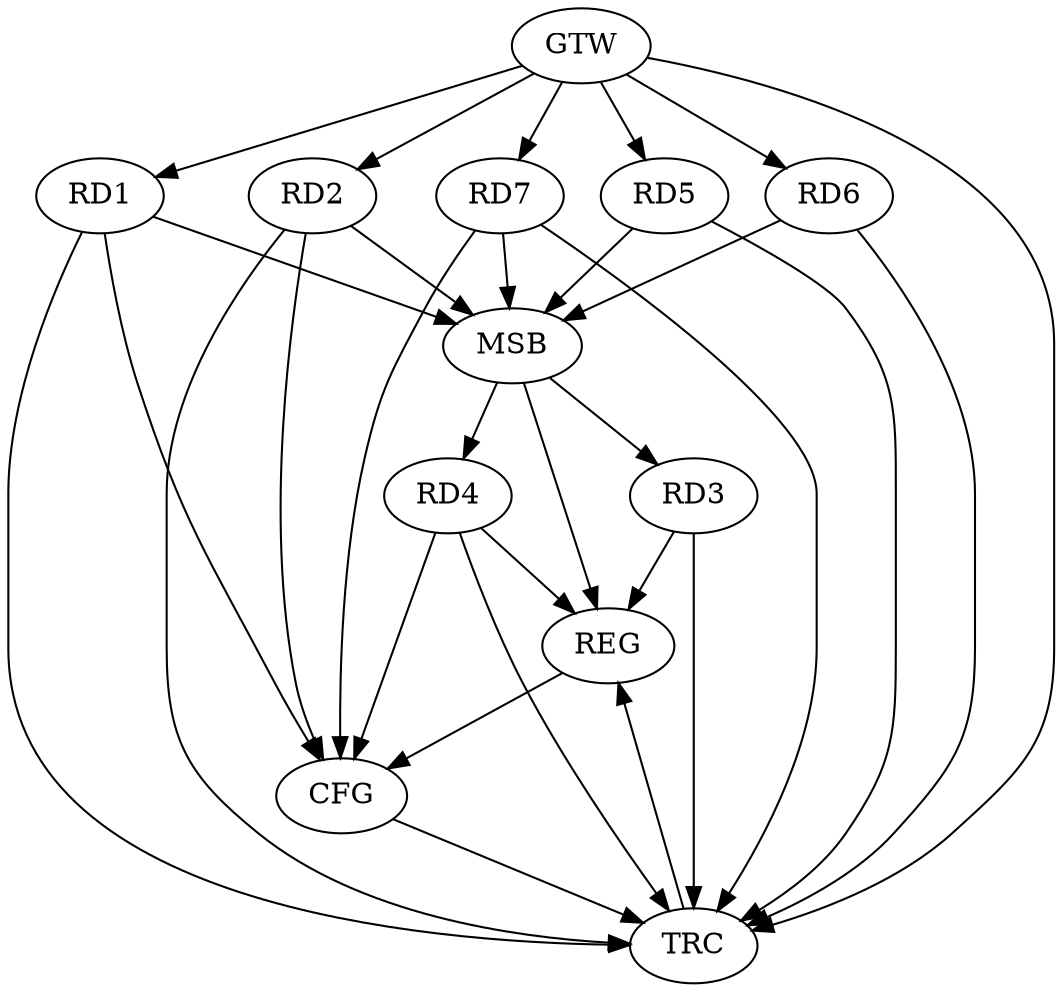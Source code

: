 strict digraph G {
  RD1 [ label="RD1" ];
  RD2 [ label="RD2" ];
  RD3 [ label="RD3" ];
  RD4 [ label="RD4" ];
  RD5 [ label="RD5" ];
  RD6 [ label="RD6" ];
  RD7 [ label="RD7" ];
  GTW [ label="GTW" ];
  REG [ label="REG" ];
  MSB [ label="MSB" ];
  CFG [ label="CFG" ];
  TRC [ label="TRC" ];
  GTW -> RD1;
  GTW -> RD2;
  GTW -> RD5;
  GTW -> RD6;
  GTW -> RD7;
  RD3 -> REG;
  RD4 -> REG;
  RD1 -> MSB;
  MSB -> REG;
  RD2 -> MSB;
  RD5 -> MSB;
  MSB -> RD4;
  RD6 -> MSB;
  MSB -> RD3;
  RD7 -> MSB;
  RD2 -> CFG;
  RD7 -> CFG;
  RD4 -> CFG;
  RD1 -> CFG;
  REG -> CFG;
  RD1 -> TRC;
  RD2 -> TRC;
  RD3 -> TRC;
  RD4 -> TRC;
  RD5 -> TRC;
  RD6 -> TRC;
  RD7 -> TRC;
  GTW -> TRC;
  CFG -> TRC;
  TRC -> REG;
}
